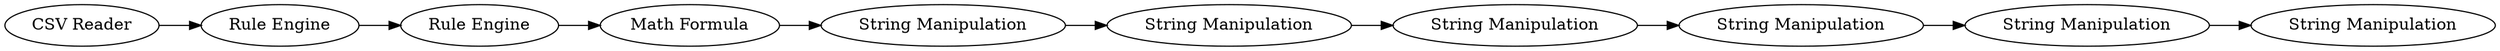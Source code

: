 digraph {
	7 -> 8
	3 -> 2
	4 -> 5
	8 -> 9
	5 -> 6
	9 -> 10
	6 -> 7
	10 -> 11
	2 -> 4
	5 [label="Math Formula"]
	7 [label="String Manipulation"]
	9 [label="String Manipulation"]
	11 [label="String Manipulation"]
	4 [label="Rule Engine"]
	6 [label="String Manipulation"]
	8 [label="String Manipulation"]
	3 [label="CSV Reader"]
	2 [label="Rule Engine"]
	10 [label="String Manipulation"]
	rankdir=LR
}
